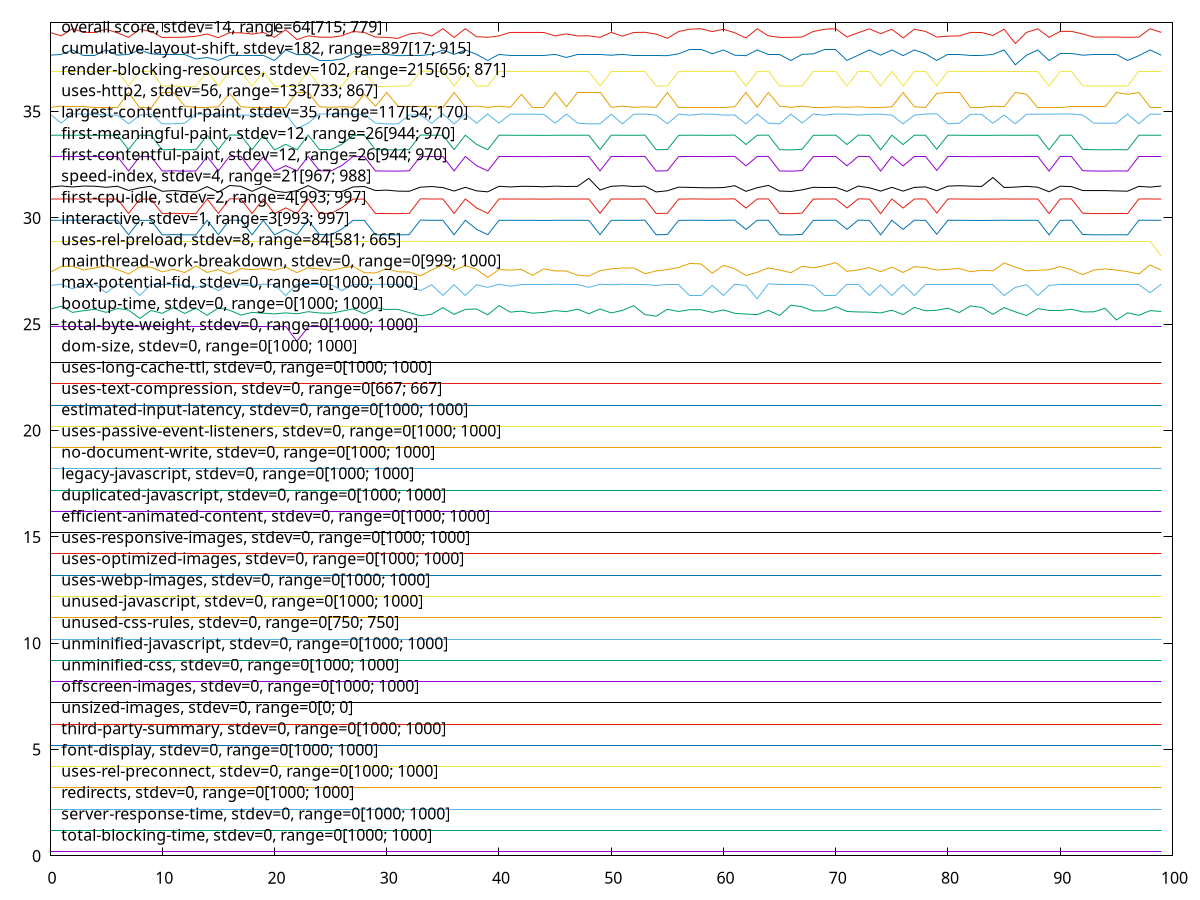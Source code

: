 $_totalBlockingTime <<EOF
0.2
0.2
0.2
0.2
0.2
0.2
0.2
0.2
0.2
0.2
0.2
0.2
0.2
0.2
0.2
0.2
0.2
0.2
0.2
0.2
0.2
0.2
0.2
0.2
0.2
0.2
0.2
0.2
0.2
0.2
0.2
0.2
0.2
0.2
0.2
0.2
0.2
0.2
0.2
0.2
0.2
0.2
0.2
0.2
0.2
0.2
0.2
0.2
0.2
0.2
0.2
0.2
0.2
0.2
0.2
0.2
0.2
0.2
0.2
0.2
0.2
0.2
0.2
0.2
0.2
0.2
0.2
0.2
0.2
0.2
0.2
0.2
0.2
0.2
0.2
0.2
0.2
0.2
0.2
0.2
0.2
0.2
0.2
0.2
0.2
0.2
0.2
0.2
0.2
0.2
0.2
0.2
0.2
0.2
0.2
0.2
0.2
0.2
0.2
0.2
EOF
$_serverResponseTime <<EOF
1.2
1.2
1.2
1.2
1.2
1.2
1.2
1.2
1.2
1.2
1.2
1.2
1.2
1.2
1.2
1.2
1.2
1.2
1.2
1.2
1.2
1.2
1.2
1.2
1.2
1.2
1.2
1.2
1.2
1.2
1.2
1.2
1.2
1.2
1.2
1.2
1.2
1.2
1.2
1.2
1.2
1.2
1.2
1.2
1.2
1.2
1.2
1.2
1.2
1.2
1.2
1.2
1.2
1.2
1.2
1.2
1.2
1.2
1.2
1.2
1.2
1.2
1.2
1.2
1.2
1.2
1.2
1.2
1.2
1.2
1.2
1.2
1.2
1.2
1.2
1.2
1.2
1.2
1.2
1.2
1.2
1.2
1.2
1.2
1.2
1.2
1.2
1.2
1.2
1.2
1.2
1.2
1.2
1.2
1.2
1.2
1.2
1.2
1.2
1.2
EOF
$_redirects <<EOF
2.2
2.2
2.2
2.2
2.2
2.2
2.2
2.2
2.2
2.2
2.2
2.2
2.2
2.2
2.2
2.2
2.2
2.2
2.2
2.2
2.2
2.2
2.2
2.2
2.2
2.2
2.2
2.2
2.2
2.2
2.2
2.2
2.2
2.2
2.2
2.2
2.2
2.2
2.2
2.2
2.2
2.2
2.2
2.2
2.2
2.2
2.2
2.2
2.2
2.2
2.2
2.2
2.2
2.2
2.2
2.2
2.2
2.2
2.2
2.2
2.2
2.2
2.2
2.2
2.2
2.2
2.2
2.2
2.2
2.2
2.2
2.2
2.2
2.2
2.2
2.2
2.2
2.2
2.2
2.2
2.2
2.2
2.2
2.2
2.2
2.2
2.2
2.2
2.2
2.2
2.2
2.2
2.2
2.2
2.2
2.2
2.2
2.2
2.2
2.2
EOF
$_usesRelPreconnect <<EOF
3.2
3.2
3.2
3.2
3.2
3.2
3.2
3.2
3.2
3.2
3.2
3.2
3.2
3.2
3.2
3.2
3.2
3.2
3.2
3.2
3.2
3.2
3.2
3.2
3.2
3.2
3.2
3.2
3.2
3.2
3.2
3.2
3.2
3.2
3.2
3.2
3.2
3.2
3.2
3.2
3.2
3.2
3.2
3.2
3.2
3.2
3.2
3.2
3.2
3.2
3.2
3.2
3.2
3.2
3.2
3.2
3.2
3.2
3.2
3.2
3.2
3.2
3.2
3.2
3.2
3.2
3.2
3.2
3.2
3.2
3.2
3.2
3.2
3.2
3.2
3.2
3.2
3.2
3.2
3.2
3.2
3.2
3.2
3.2
3.2
3.2
3.2
3.2
3.2
3.2
3.2
3.2
3.2
3.2
3.2
3.2
3.2
3.2
3.2
3.2
EOF
$_fontDisplay <<EOF
4.2
4.2
4.2
4.2
4.2
4.2
4.2
4.2
4.2
4.2
4.2
4.2
4.2
4.2
4.2
4.2
4.2
4.2
4.2
4.2
4.2
4.2
4.2
4.2
4.2
4.2
4.2
4.2
4.2
4.2
4.2
4.2
4.2
4.2
4.2
4.2
4.2
4.2
4.2
4.2
4.2
4.2
4.2
4.2
4.2
4.2
4.2
4.2
4.2
4.2
4.2
4.2
4.2
4.2
4.2
4.2
4.2
4.2
4.2
4.2
4.2
4.2
4.2
4.2
4.2
4.2
4.2
4.2
4.2
4.2
4.2
4.2
4.2
4.2
4.2
4.2
4.2
4.2
4.2
4.2
4.2
4.2
4.2
4.2
4.2
4.2
4.2
4.2
4.2
4.2
4.2
4.2
4.2
4.2
4.2
4.2
4.2
4.2
4.2
4.2
EOF
$_thirdPartySummary <<EOF
5.2
5.2
5.2
5.2
5.2
5.2
5.2
5.2
5.2
5.2
5.2
5.2
5.2
5.2
5.2
5.2
5.2
5.2
5.2
5.2
5.2
5.2
5.2
5.2
5.2
5.2
5.2
5.2
5.2
5.2
5.2
5.2
5.2
5.2
5.2
5.2
5.2
5.2
5.2
5.2
5.2
5.2
5.2
5.2
5.2
5.2
5.2
5.2
5.2
5.2
5.2
5.2
5.2
5.2
5.2
5.2
5.2
5.2
5.2
5.2
5.2
5.2
5.2
5.2
5.2
5.2
5.2
5.2
5.2
5.2
5.2
5.2
5.2
5.2
5.2
5.2
5.2
5.2
5.2
5.2
5.2
5.2
5.2
5.2
5.2
5.2
5.2
5.2
5.2
5.2
5.2
5.2
5.2
5.2
5.2
5.2
5.2
5.2
5.2
5.2
EOF
$_unsizedImages <<EOF
6.2
6.2
6.2
6.2
6.2
6.2
6.2
6.2
6.2
6.2
6.2
6.2
6.2
6.2
6.2
6.2
6.2
6.2
6.2
6.2
6.2
6.2
6.2
6.2
6.2
6.2
6.2
6.2
6.2
6.2
6.2
6.2
6.2
6.2
6.2
6.2
6.2
6.2
6.2
6.2
6.2
6.2
6.2
6.2
6.2
6.2
6.2
6.2
6.2
6.2
6.2
6.2
6.2
6.2
6.2
6.2
6.2
6.2
6.2
6.2
6.2
6.2
6.2
6.2
6.2
6.2
6.2
6.2
6.2
6.2
6.2
6.2
6.2
6.2
6.2
6.2
6.2
6.2
6.2
6.2
6.2
6.2
6.2
6.2
6.2
6.2
6.2
6.2
6.2
6.2
6.2
6.2
6.2
6.2
6.2
6.2
6.2
6.2
6.2
6.2
EOF
$_offscreenImages <<EOF
7.2
7.2
7.2
7.2
7.2
7.2
7.2
7.2
7.2
7.2
7.2
7.2
7.2
7.2
7.2
7.2
7.2
7.2
7.2
7.2
7.2
7.2
7.2
7.2
7.2
7.2
7.2
7.2
7.2
7.2
7.2
7.2
7.2
7.2
7.2
7.2
7.2
7.2
7.2
7.2
7.2
7.2
7.2
7.2
7.2
7.2
7.2
7.2
7.2
7.2
7.2
7.2
7.2
7.2
7.2
7.2
7.2
7.2
7.2
7.2
7.2
7.2
7.2
7.2
7.2
7.2
7.2
7.2
7.2
7.2
7.2
7.2
7.2
7.2
7.2
7.2
7.2
7.2
7.2
7.2
7.2
7.2
7.2
7.2
7.2
7.2
7.2
7.2
7.2
7.2
7.2
7.2
7.2
7.2
7.2
7.2
7.2
7.2
7.2
7.2
EOF
$_unminifiedCss <<EOF
8.2
8.2
8.2
8.2
8.2
8.2
8.2
8.2
8.2
8.2
8.2
8.2
8.2
8.2
8.2
8.2
8.2
8.2
8.2
8.2
8.2
8.2
8.2
8.2
8.2
8.2
8.2
8.2
8.2
8.2
8.2
8.2
8.2
8.2
8.2
8.2
8.2
8.2
8.2
8.2
8.2
8.2
8.2
8.2
8.2
8.2
8.2
8.2
8.2
8.2
8.2
8.2
8.2
8.2
8.2
8.2
8.2
8.2
8.2
8.2
8.2
8.2
8.2
8.2
8.2
8.2
8.2
8.2
8.2
8.2
8.2
8.2
8.2
8.2
8.2
8.2
8.2
8.2
8.2
8.2
8.2
8.2
8.2
8.2
8.2
8.2
8.2
8.2
8.2
8.2
8.2
8.2
8.2
8.2
8.2
8.2
8.2
8.2
8.2
8.2
EOF
$_unminifiedJavascript <<EOF
9.2
9.2
9.2
9.2
9.2
9.2
9.2
9.2
9.2
9.2
9.2
9.2
9.2
9.2
9.2
9.2
9.2
9.2
9.2
9.2
9.2
9.2
9.2
9.2
9.2
9.2
9.2
9.2
9.2
9.2
9.2
9.2
9.2
9.2
9.2
9.2
9.2
9.2
9.2
9.2
9.2
9.2
9.2
9.2
9.2
9.2
9.2
9.2
9.2
9.2
9.2
9.2
9.2
9.2
9.2
9.2
9.2
9.2
9.2
9.2
9.2
9.2
9.2
9.2
9.2
9.2
9.2
9.2
9.2
9.2
9.2
9.2
9.2
9.2
9.2
9.2
9.2
9.2
9.2
9.2
9.2
9.2
9.2
9.2
9.2
9.2
9.2
9.2
9.2
9.2
9.2
9.2
9.2
9.2
9.2
9.2
9.2
9.2
9.2
9.2
EOF
$_unusedCssRules <<EOF
10.2
10.2
10.2
10.2
10.2
10.2
10.2
10.2
10.2
10.2
10.2
10.2
10.2
10.2
10.2
10.2
10.2
10.2
10.2
10.2
10.2
10.2
10.2
10.2
10.2
10.2
10.2
10.2
10.2
10.2
10.2
10.2
10.2
10.2
10.2
10.2
10.2
10.2
10.2
10.2
10.2
10.2
10.2
10.2
10.2
10.2
10.2
10.2
10.2
10.2
10.2
10.2
10.2
10.2
10.2
10.2
10.2
10.2
10.2
10.2
10.2
10.2
10.2
10.2
10.2
10.2
10.2
10.2
10.2
10.2
10.2
10.2
10.2
10.2
10.2
10.2
10.2
10.2
10.2
10.2
10.2
10.2
10.2
10.2
10.2
10.2
10.2
10.2
10.2
10.2
10.2
10.2
10.2
10.2
10.2
10.2
10.2
10.2
10.2
10.2
EOF
$_unusedJavascript <<EOF
11.2
11.2
11.2
11.2
11.2
11.2
11.2
11.2
11.2
11.2
11.2
11.2
11.2
11.2
11.2
11.2
11.2
11.2
11.2
11.2
11.2
11.2
11.2
11.2
11.2
11.2
11.2
11.2
11.2
11.2
11.2
11.2
11.2
11.2
11.2
11.2
11.2
11.2
11.2
11.2
11.2
11.2
11.2
11.2
11.2
11.2
11.2
11.2
11.2
11.2
11.2
11.2
11.2
11.2
11.2
11.2
11.2
11.2
11.2
11.2
11.2
11.2
11.2
11.2
11.2
11.2
11.2
11.2
11.2
11.2
11.2
11.2
11.2
11.2
11.2
11.2
11.2
11.2
11.2
11.2
11.2
11.2
11.2
11.2
11.2
11.2
11.2
11.2
11.2
11.2
11.2
11.2
11.2
11.2
11.2
11.2
11.2
11.2
11.2
11.2
EOF
$_usesWebpImages <<EOF
12.2
12.2
12.2
12.2
12.2
12.2
12.2
12.2
12.2
12.2
12.2
12.2
12.2
12.2
12.2
12.2
12.2
12.2
12.2
12.2
12.2
12.2
12.2
12.2
12.2
12.2
12.2
12.2
12.2
12.2
12.2
12.2
12.2
12.2
12.2
12.2
12.2
12.2
12.2
12.2
12.2
12.2
12.2
12.2
12.2
12.2
12.2
12.2
12.2
12.2
12.2
12.2
12.2
12.2
12.2
12.2
12.2
12.2
12.2
12.2
12.2
12.2
12.2
12.2
12.2
12.2
12.2
12.2
12.2
12.2
12.2
12.2
12.2
12.2
12.2
12.2
12.2
12.2
12.2
12.2
12.2
12.2
12.2
12.2
12.2
12.2
12.2
12.2
12.2
12.2
12.2
12.2
12.2
12.2
12.2
12.2
12.2
12.2
12.2
12.2
EOF
$_usesOptimizedImages <<EOF
13.2
13.2
13.2
13.2
13.2
13.2
13.2
13.2
13.2
13.2
13.2
13.2
13.2
13.2
13.2
13.2
13.2
13.2
13.2
13.2
13.2
13.2
13.2
13.2
13.2
13.2
13.2
13.2
13.2
13.2
13.2
13.2
13.2
13.2
13.2
13.2
13.2
13.2
13.2
13.2
13.2
13.2
13.2
13.2
13.2
13.2
13.2
13.2
13.2
13.2
13.2
13.2
13.2
13.2
13.2
13.2
13.2
13.2
13.2
13.2
13.2
13.2
13.2
13.2
13.2
13.2
13.2
13.2
13.2
13.2
13.2
13.2
13.2
13.2
13.2
13.2
13.2
13.2
13.2
13.2
13.2
13.2
13.2
13.2
13.2
13.2
13.2
13.2
13.2
13.2
13.2
13.2
13.2
13.2
13.2
13.2
13.2
13.2
13.2
13.2
EOF
$_usesResponsiveImages <<EOF
14.2
14.2
14.2
14.2
14.2
14.2
14.2
14.2
14.2
14.2
14.2
14.2
14.2
14.2
14.2
14.2
14.2
14.2
14.2
14.2
14.2
14.2
14.2
14.2
14.2
14.2
14.2
14.2
14.2
14.2
14.2
14.2
14.2
14.2
14.2
14.2
14.2
14.2
14.2
14.2
14.2
14.2
14.2
14.2
14.2
14.2
14.2
14.2
14.2
14.2
14.2
14.2
14.2
14.2
14.2
14.2
14.2
14.2
14.2
14.2
14.2
14.2
14.2
14.2
14.2
14.2
14.2
14.2
14.2
14.2
14.2
14.2
14.2
14.2
14.2
14.2
14.2
14.2
14.2
14.2
14.2
14.2
14.2
14.2
14.2
14.2
14.2
14.2
14.2
14.2
14.2
14.2
14.2
14.2
14.2
14.2
14.2
14.2
14.2
14.2
EOF
$_efficientAnimatedContent <<EOF
15.2
15.2
15.2
15.2
15.2
15.2
15.2
15.2
15.2
15.2
15.2
15.2
15.2
15.2
15.2
15.2
15.2
15.2
15.2
15.2
15.2
15.2
15.2
15.2
15.2
15.2
15.2
15.2
15.2
15.2
15.2
15.2
15.2
15.2
15.2
15.2
15.2
15.2
15.2
15.2
15.2
15.2
15.2
15.2
15.2
15.2
15.2
15.2
15.2
15.2
15.2
15.2
15.2
15.2
15.2
15.2
15.2
15.2
15.2
15.2
15.2
15.2
15.2
15.2
15.2
15.2
15.2
15.2
15.2
15.2
15.2
15.2
15.2
15.2
15.2
15.2
15.2
15.2
15.2
15.2
15.2
15.2
15.2
15.2
15.2
15.2
15.2
15.2
15.2
15.2
15.2
15.2
15.2
15.2
15.2
15.2
15.2
15.2
15.2
15.2
EOF
$_duplicatedJavascript <<EOF
16.2
16.2
16.2
16.2
16.2
16.2
16.2
16.2
16.2
16.2
16.2
16.2
16.2
16.2
16.2
16.2
16.2
16.2
16.2
16.2
16.2
16.2
16.2
16.2
16.2
16.2
16.2
16.2
16.2
16.2
16.2
16.2
16.2
16.2
16.2
16.2
16.2
16.2
16.2
16.2
16.2
16.2
16.2
16.2
16.2
16.2
16.2
16.2
16.2
16.2
16.2
16.2
16.2
16.2
16.2
16.2
16.2
16.2
16.2
16.2
16.2
16.2
16.2
16.2
16.2
16.2
16.2
16.2
16.2
16.2
16.2
16.2
16.2
16.2
16.2
16.2
16.2
16.2
16.2
16.2
16.2
16.2
16.2
16.2
16.2
16.2
16.2
16.2
16.2
16.2
16.2
16.2
16.2
16.2
16.2
16.2
16.2
16.2
16.2
16.2
EOF
$_legacyJavascript <<EOF
17.2
17.2
17.2
17.2
17.2
17.2
17.2
17.2
17.2
17.2
17.2
17.2
17.2
17.2
17.2
17.2
17.2
17.2
17.2
17.2
17.2
17.2
17.2
17.2
17.2
17.2
17.2
17.2
17.2
17.2
17.2
17.2
17.2
17.2
17.2
17.2
17.2
17.2
17.2
17.2
17.2
17.2
17.2
17.2
17.2
17.2
17.2
17.2
17.2
17.2
17.2
17.2
17.2
17.2
17.2
17.2
17.2
17.2
17.2
17.2
17.2
17.2
17.2
17.2
17.2
17.2
17.2
17.2
17.2
17.2
17.2
17.2
17.2
17.2
17.2
17.2
17.2
17.2
17.2
17.2
17.2
17.2
17.2
17.2
17.2
17.2
17.2
17.2
17.2
17.2
17.2
17.2
17.2
17.2
17.2
17.2
17.2
17.2
17.2
17.2
EOF
$_noDocumentWrite <<EOF
18.2
18.2
18.2
18.2
18.2
18.2
18.2
18.2
18.2
18.2
18.2
18.2
18.2
18.2
18.2
18.2
18.2
18.2
18.2
18.2
18.2
18.2
18.2
18.2
18.2
18.2
18.2
18.2
18.2
18.2
18.2
18.2
18.2
18.2
18.2
18.2
18.2
18.2
18.2
18.2
18.2
18.2
18.2
18.2
18.2
18.2
18.2
18.2
18.2
18.2
18.2
18.2
18.2
18.2
18.2
18.2
18.2
18.2
18.2
18.2
18.2
18.2
18.2
18.2
18.2
18.2
18.2
18.2
18.2
18.2
18.2
18.2
18.2
18.2
18.2
18.2
18.2
18.2
18.2
18.2
18.2
18.2
18.2
18.2
18.2
18.2
18.2
18.2
18.2
18.2
18.2
18.2
18.2
18.2
18.2
18.2
18.2
18.2
18.2
18.2
EOF
$_usesPassiveEventListeners <<EOF
19.2
19.2
19.2
19.2
19.2
19.2
19.2
19.2
19.2
19.2
19.2
19.2
19.2
19.2
19.2
19.2
19.2
19.2
19.2
19.2
19.2
19.2
19.2
19.2
19.2
19.2
19.2
19.2
19.2
19.2
19.2
19.2
19.2
19.2
19.2
19.2
19.2
19.2
19.2
19.2
19.2
19.2
19.2
19.2
19.2
19.2
19.2
19.2
19.2
19.2
19.2
19.2
19.2
19.2
19.2
19.2
19.2
19.2
19.2
19.2
19.2
19.2
19.2
19.2
19.2
19.2
19.2
19.2
19.2
19.2
19.2
19.2
19.2
19.2
19.2
19.2
19.2
19.2
19.2
19.2
19.2
19.2
19.2
19.2
19.2
19.2
19.2
19.2
19.2
19.2
19.2
19.2
19.2
19.2
19.2
19.2
19.2
19.2
19.2
19.2
EOF
$_estimatedInputLatency <<EOF
20.2
20.2
20.2
20.2
20.2
20.2
20.2
20.2
20.2
20.2
20.2
20.2
20.2
20.2
20.2
20.2
20.2
20.2
20.2
20.2
20.2
20.2
20.2
20.2
20.2
20.2
20.2
20.2
20.2
20.2
20.2
20.2
20.2
20.2
20.2
20.2
20.2
20.2
20.2
20.2
20.2
20.2
20.2
20.2
20.2
20.2
20.2
20.2
20.2
20.2
20.2
20.2
20.2
20.2
20.2
20.2
20.2
20.2
20.2
20.2
20.2
20.2
20.2
20.2
20.2
20.2
20.2
20.2
20.2
20.2
20.2
20.2
20.2
20.2
20.2
20.2
20.2
20.2
20.2
20.2
20.2
20.2
20.2
20.2
20.2
20.2
20.2
20.2
20.2
20.2
20.2
20.2
20.2
20.2
20.2
20.2
20.2
20.2
20.2
20.2
EOF
$_usesTextCompression <<EOF
21.2
21.2
21.2
21.2
21.2
21.2
21.2
21.2
21.2
21.2
21.2
21.2
21.2
21.2
21.2
21.2
21.2
21.2
21.2
21.2
21.2
21.2
21.2
21.2
21.2
21.2
21.2
21.2
21.2
21.2
21.2
21.2
21.2
21.2
21.2
21.2
21.2
21.2
21.2
21.2
21.2
21.2
21.2
21.2
21.2
21.2
21.2
21.2
21.2
21.2
21.2
21.2
21.2
21.2
21.2
21.2
21.2
21.2
21.2
21.2
21.2
21.2
21.2
21.2
21.2
21.2
21.2
21.2
21.2
21.2
21.2
21.2
21.2
21.2
21.2
21.2
21.2
21.2
21.2
21.2
21.2
21.2
21.2
21.2
21.2
21.2
21.2
21.2
21.2
21.2
21.2
21.2
21.2
21.2
21.2
21.2
21.2
21.2
21.2
21.2
EOF
$_usesLongCacheTtl <<EOF
22.2
22.2
22.2
22.2
22.2
22.2
22.2
22.2
22.2
22.2
22.2
22.2
22.2
22.2
22.2
22.2
22.2
22.2
22.2
22.2
22.2
22.2
22.2
22.2
22.2
22.2
22.2
22.2
22.2
22.2
22.2
22.2
22.2
22.2
22.2
22.2
22.2
22.2
22.2
22.2
22.2
22.2
22.2
22.2
22.2
22.2
22.2
22.2
22.2
22.2
22.2
22.2
22.2
22.2
22.2
22.2
22.2
22.2
22.2
22.2
22.2
22.2
22.2
22.2
22.2
22.2
22.2
22.2
22.2
22.2
22.2
22.2
22.2
22.2
22.2
22.2
22.2
22.2
22.2
22.2
22.2
22.2
22.2
22.2
22.2
22.2
22.2
22.2
22.2
22.2
22.2
22.2
22.2
22.2
22.2
22.2
22.2
22.2
22.2
22.2
EOF
$_domSize <<EOF
23.2
23.2
23.2
23.2
23.2
23.2
23.2
23.2
23.2
23.2
23.2
23.2
23.2
23.2
23.2
23.2
23.2
23.2
23.2
23.2
23.2
23.2
23.2
23.2
23.2
23.2
23.2
23.2
23.2
23.2
23.2
23.2
23.2
23.2
23.2
23.2
23.2
23.2
23.2
23.2
23.2
23.2
23.2
23.2
23.2
23.2
23.2
23.2
23.2
23.2
23.2
23.2
23.2
23.2
23.2
23.2
23.2
23.2
23.2
23.2
23.2
23.2
23.2
23.2
23.2
23.2
23.2
23.2
23.2
23.2
23.2
23.2
23.2
23.2
23.2
23.2
23.2
23.2
23.2
23.2
23.2
23.2
23.2
23.2
23.2
23.2
23.2
23.2
23.2
23.2
23.2
23.2
23.2
23.2
23.2
23.2
23.2
23.2
23.2
23.2
EOF
$_totalByteWeight <<EOF
24.89899051088356
24.899346856611203
24.898812330031
24.89946561721711
24.898693537470134
24.899346856611203
24.898634149178438
24.89910930344443
24.898871734300172
24.899346856611203
24.89899051088356
24.89910930344443
24.899228080027818
24.899049915152734
24.899168691736122
24.899643766114714
24.899228080027818
24.899228080027818
24.89899051088356
24.898634149178438
24.898634149178438
24.89899051088356
24.2
24.899228080027818
24.899168691736122
24.89893113856935
24.899049915152734
24.89893113856935
24.898812330031
24.898574744909265
24.899168691736122
24.89910930344443
24.899049915152734
24.89928746831951
24.898871734300172
24.898515340640092
24.899228080027818
24.898574744909265
24.899049915152734
24.898218287339265
24.9
24.898752925761826
24.89910930344443
24.89910930344443
24.8994062449029
24.899940627685783
24.899228080027818
24.8994062449029
24.898752925761826
24.89893113856935
24.899228080027818
24.899228080027818
24.899525005508806
24.899643766114714
24.898812330031
24.898812330031
24.89893113856935
24.898634149178438
24.89893113856935
24.899821883057356
24.89899051088356
24.899168691736122
24.898871734300172
24.898812330031
24.89893113856935
24.8994062449029
24.89976251074314
24.89946561721711
24.8994062449029
24.898871734300172
24.89899051088356
24.89910930344443
24.89970313842893
24.898752925761826
24.899821883057356
24.898871734300172
24.899168691736122
24.898812330031
24.89899051088356
24.89928746831951
24.89910930344443
24.899228080027818
24.898871734300172
24.899525005508806
24.89893113856935
24.898693537470134
24.89899051088356
24.8995843938005
24.898574744909265
24.89910930344443
24.89928746831951
24.898693537470134
24.898634149178438
24.89910930344443
24.899643766114714
24.899525005508806
24.899228080027818
24.8995843938005
24.898812330031
24.898752925761826
EOF
$_bootupTime <<EOF
25.708768914891213
25.853426459144437
25.558433900837926
25.639486861225294
25.70509204416961
25.560059123027212
25.741120146926153
25.671242495168833
25.274107973780605
25.64938091167386
25.51692691967217
25.78348415742341
25.50955872548623
25.75637316450469
25.421317511785865
25.771745889108303
25.662563862629316
25.43174498958505
25.560059123027212
25.520872948075773
25.487140662093385
25.538168986209122
25.492356052634385
25.59200841808875
25.531508307308535
25.51861991198356
25.616308493411243
25.724210966174503
25.49869611589079
25.766656938936457
25.697688211154126
25.700935626936516
25.549720890210068
25.400804632605123
25.474284940390987
25.78431537325486
25.46661654893376
25.700935626936516
25.71834180032234
25.442683229566182
25.878061454945655
25.572430860972542
25.618347569747765
25.52143544994978
25.558975942079556
25.641474507772624
25.59253203419637
25.71060111697847
25.495242572443317
25.720152323295498
25.533177556834474
25.653307726099797
25.87080988284263
25.454714010970157
25.38120498082325
25.70278553574659
25.601907863664472
25.683624537384446
25.685513451696103
25.558975942079556
25.676026226234324
25.51692691967217
25.48131603069165
25.454714010970157
25.653307726099797
25.412659008846116
25.9
25.823100717022662
25.62847540669217
25.631491902580223
25.820739609349324
25.601389424343353
25.579354872789903
25.57136123827526
25.533177556834474
25.66304831124068
25.455312172803445
25.793395541302708
25.634998453504206
25.659165143816058
25.757666389162736
25.548626404851067
25.864209465962904
25.792574848082193
25.46661654893376
25.78473062196499
25.583591294265045
25.408928440409802
25.73759068431986
25.637494791518883
25.637494791518883
25.706932557288262
25.580415726644745
25.585702528666516
25.750743384529688
25.2
25.540379558565505
25.421317511785865
25.641970718606387
25.602426014212465
EOF
$_maxPotentialFid <<EOF
26.82741018668406
26.882383424806374
26.66781663785978
26.858709788057325
26.882383424806374
26.481177761792384
26.882383424806374
26.882383424806374
26.35431112455065
26.882383424806374
26.858709788057325
26.858709788057325
26.82741018668406
26.734263096401424
26.858709788057325
26.584505479828884
26.882383424806374
26.858709788057325
26.82741018668406
26.882383424806374
26.858709788057325
26.35431112455065
26.882383424806374
26.882383424806374
26.858709788057325
26.858709788057325
26.584505479828884
26.858709788057325
26.858709788057325
26.858709788057325
26.882383424806374
26.858709788057325
26.82741018668406
26.584505479828884
26.858709788057325
26.35431112455065
26.858709788057325
26.35431112455065
26.858709788057325
26.734263096401424
26.882383424806374
26.786641390840003
26.858709788057325
26.858709788057325
26.858709788057325
26.882383424806374
26.858709788057325
26.858709788057325
26.734263096401424
26.882383424806374
26.858709788057325
26.882383424806374
26.858709788057325
26.858709788057325
26.82741018668406
26.858709788057325
26.858709788057325
26.35431112455065
26.35431112455065
26.82741018668406
26.35431112455065
26.882383424806374
26.82741018668406
26.2
26.9
26.858709788057325
26.858709788057325
26.858709788057325
26.82741018668406
26.35431112455065
26.35431112455065
26.858709788057325
26.858709788057325
26.35431112455065
26.858709788057325
26.35431112455065
26.858709788057325
26.35431112455065
26.858709788057325
26.858709788057325
26.882383424806374
26.882383424806374
26.882383424806374
26.858709788057325
26.858709788057325
26.35431112455065
26.734263096401424
26.858709788057325
26.35431112455065
26.82741018668406
26.858709788057325
26.858709788057325
26.858709788057325
26.858709788057325
26.858709788057325
26.858709788057325
26.858709788057325
26.858709788057325
26.481177761792384
26.882383424806374
EOF
$_mainthreadWorkBreakdown <<EOF
27.44491396120914
27.712376886443387
27.72927200164054
27.556499271693962
27.649460907632168
27.74894613930466
27.578187661461836
27.36732152071944
27.69125760879719
27.68706858025648
27.46288439375136
27.582862996187142
27.431193641496886
27.73794794633636
27.439561566249896
27.573973194881724
27.366054788724774
27.615739415423107
27.569229891962383
27.62283156809566
27.53985337730253
27.689382746961197
27.427012832810252
27.65591875064715
27.599458315648267
27.531587395699777
27.647208311952472
27.73033992118932
27.42729732507926
27.4153443450473
27.61481455555227
27.466690388181078
27.45783444265075
27.281396792021752
27.554490020105472
27.80251482359935
27.529124593076205
27.770869129710587
27.578187661461836
27.2
27.57356937803508
27.545524288386545
27.578480349461444
27.298547287894007
27.60549356236484
27.506378850543143
27.505492276063762
27.307583935307015
27.26506224765477
27.52071868327701
27.60431026741105
27.64727768338089
27.64949553111921
27.37624496806627
27.50661004083577
27.569708655850143
27.668972326573932
27.859251117958145
27.837532875145506
27.397759243046803
27.768590289900725
27.61527706842714
27.290567850891748
27.440528804180484
27.648768235385383
27.54851935452118
27.42652500967713
27.724795267615754
27.653781376741385
27.756713343117138
27.9
27.48873814412777
27.55430382914088
27.664499762653012
27.477578624606775
27.68592661242665
27.435363107671737
27.70763588948395
27.668426937829956
27.5491175884158
27.58646786345962
27.62643349792424
27.4684711066335
27.541884049564725
27.511955533780306
27.880938007443472
27.6888465288418
27.510111864129644
27.541470634850374
27.564543802564817
27.712508304896247
27.562990501577474
27.33199537449223
27.54795827440518
27.603413116286674
27.549042823377658
27.473485204020367
27.36423741594558
27.786256913394904
27.545711670389217
EOF
$_usesRelPreload <<EOF
28.890789473684208
28.895394736842103
28.895394736842103
28.895394736842103
28.890789473684208
28.895394736842103
28.895394736842103
28.895394736842103
28.890789473684208
28.890789473684208
28.890789473684208
28.895394736842103
28.890789473684208
28.890789473684208
28.890789473684208
28.895394736842103
28.9
28.895394736842103
28.895394736842103
28.890789473684208
28.890789473684208
28.895394736842103
28.890789473684208
28.895394736842103
28.895394736842103
28.890789473684208
28.895394736842103
28.890789473684208
28.890789473684208
28.895394736842103
28.890789473684208
28.890789473684208
28.895394736842103
28.9
28.890789473684208
28.895394736842103
28.895394736842103
28.895394736842103
28.890789473684208
28.895394736842103
28.895394736842103
28.890789473684208
28.890789473684208
28.890789473684208
28.890789473684208
28.890789473684208
28.895394736842103
28.890789473684208
28.895394736842103
28.895394736842103
28.895394736842103
28.895394736842103
28.890789473684208
28.895394736842103
28.895394736842103
28.895394736842103
28.890789473684208
28.895394736842103
28.895394736842103
28.890789473684208
28.895394736842103
28.895394736842103
28.890789473684208
28.895394736842103
28.895394736842103
28.895394736842103
28.890789473684208
28.9
28.890789473684208
28.895394736842103
28.895394736842103
28.890789473684208
28.895394736842103
28.890789473684208
28.890789473684208
28.895394736842103
28.890789473684208
28.895394736842103
28.890789473684208
28.9
28.895394736842103
28.890789473684208
28.890789473684208
28.890789473684208
28.890789473684208
28.895394736842103
28.890789473684208
28.895394736842103
28.890789473684208
28.890789473684208
28.895394736842103
28.895394736842103
28.895394736842103
28.890789473684208
28.890789473684208
28.895394736842103
28.890789473684208
28.895394736842103
28.895394736842103
28.2
EOF
$_interactive <<EOF
29.88694075682469
29.892634704504644
29.891798097819784
29.893291970230067
29.885783145819822
29.891494154708322
29.888963383831484
29.211554867466496
29.887569995181355
29.887110216000128
29.206065150265626
29.217419035147174
29.203991672423573
29.20566746633522
29.887443996435195
29.2146175365666
29.899140306609002
29.89268949374557
29.209264899729867
29.88580475734389
29.20150428808565
29.468690046302203
29.207049167868433
29.89423463821278
29.22234472793223
29.20492336021433
29.475708369387178
29.887684504477093
29.88503058240195
29.208333581080545
29.20667583000633
29.201224160064616
29.21607008828527
29.9
29.88881418773384
29.891430154511262
29.210453322125755
29.89245753134748
29.465880993250963
29.209541668635747
29.890841153988127
29.888803186192437
29.886953157276658
29.888218091420555
29.88414479570569
29.88865648706372
29.890219067665537
29.888696373082595
29.889370519784148
29.215654443227066
29.889571160991146
29.890031608450517
29.886641720343263
29.89487942619505
29.20783573313699
29.220574600413745
29.88465270198567
29.89176839330702
29.889946679095722
29.884077085635106
29.890291844255646
29.89719027296157
29.459561396523036
29.89080021244719
29.89318382601702
29.210365438947342
29.2
29.22741172835895
29.88616380641938
29.890000247264172
29.892372586297412
29.462683779032606
29.895654877722592
29.885653006733918
29.203246565515943
29.891873725959115
29.459063842152286
29.892213636784682
29.889318291294302
29.232847439100677
29.89362682097152
29.8883735702508
29.885170006820683
29.883888209642457
29.88584797895562
29.892346781617416
29.88692307442567
29.889900434108174
29.888428142467056
29.205644606376747
29.88990592867763
29.892816866714014
29.222934169410298
29.20697079132608
29.203502035652612
29.21102113120808
29.20502022320266
29.890834521118556
29.891172053610934
29.88761199113755
EOF
$_firstCpuIdle <<EOF
30.887377667030975
30.89288379228044
30.892075040266203
30.89351911190511
30.88625773912458
30.89178119482019
30.889334045950406
30.21185967687617
30.887986351105024
30.887541595690013
30.206226163514376
30.217875402231705
30.204097893208992
30.205817991011536
30.88786447215868
30.215001764111904
30.89916973949943
30.892936754212712
30.20950995110123
30.886278648689554
30.2015444322085
30.47349994090296
30.207236092123033
30.894430208001825
30.222926757148734
30.205054233740768
30.48057496370562
30.888097114531615
30.88552958281797
30.2085542370732
30.206852930563596
30.20125683901346
30.216491779975183
30.9
30.889189754238725
30.89171931935378
30.210729426271715
30.89271252551247
30.470667128832584
30.20979395955937
30.891149848493722
30.88917911422918
30.887389662901395
30.888613224710046
30.884672432499553
30.88903723445127
30.890548340994478
30.889075810406982
30.889727784142348
30.216065427908376
30.889921815049657
30.890367073356106
30.887088381135648
30.89505333534698
30.2080433264612
30.22111164378647
30.885163930888297
30.89204632312165
30.890284947658337
30.88460690734709
30.8906187126496
30.897286115853003
30.464291866342425
30.891110262824107
30.893414582413047
30.21063924972708
30.2
30.22812145469784
30.88662602694934
30.89033674756046
30.89263041084162
30.467442134631437
30.89580266638951
30.886131825811916
30.20333303237418
30.892148154044154
30.463789799493217
30.892476755076697
30.889677275528225
30.2336923771076
30.893842760796733
30.888763604305858
30.88566449081697
30.884424123094377
30.886320466252922
30.892605465794656
30.887360561510505
30.890240228908585
30.888816385993064
30.205794527847164
30.890245542153217
30.893059877610813
30.223531135523356
30.207155653954427
30.203595279236453
30.211312041250416
30.205153656707704
30.891143435301025
30.89146978181041
30.88802697346705
EOF
$_speedIndex <<EOF
31.45224812137365
31.503929836629073
31.456344848971593
31.500498786674367
31.4915274141742
31.441137033923805
31.491133092301087
31.291807957051336
31.41280383571797
31.491669425485387
31.252971024708103
31.287863924277183
31.243067643323002
31.228255518040456
31.47295115350398
31.212380529307897
31.52718150784551
31.486192016528026
31.25334461580358
31.48344841893318
31.258406294413973
31.2
31.281871722633763
31.521143283186465
31.26827913733901
31.25481521029706
31.239136642043622
31.45811101592388
31.47739625750732
31.28714334877929
31.309515237976818
31.260101179660545
31.254157626762574
31.446569489469645
31.47742435821886
31.42687690559067
31.2655913014227
31.440270502391602
31.27352822615698
31.227866561647733
31.49022291110097
31.45672040563233
31.48690771507503
31.483161380771016
31.466882424466434
31.49520794913233
31.478718178538582
31.487239420080076
31.862455811996224
31.31278706047227
31.4881251997459
31.516384971064337
31.47991052132726
31.495134984343128
31.223857529994344
31.277395096453755
31.447540517885475
31.4374969427038
31.42105329960902
31.41817930600079
31.429224834774836
31.516630389707018
31.251245219927164
31.420523610294097
31.530343936993702
31.266674173007956
31.244936479111896
31.31831863148432
31.44037716676729
31.431840549919894
31.43664468469776
31.247443187377907
31.499907487398144
31.41741893017689
31.261582253414804
31.439145994924726
31.26219840685101
31.435863808892954
31.460005366180816
31.282083124799435
31.495822554412452
31.515754341045593
31.496017891685625
31.479925001152385
31.9
31.43227416825577
31.44878005387064
31.48568276772207
31.444896483952927
31.230449518874774
31.492467708443844
31.473179590683937
31.288219697299464
31.286887909469314
31.28633961817505
31.270335807783265
31.25906758527865
31.485597587322438
31.45069443878808
31.49867155323798
EOF
$_firstContentfulPaint <<EOF
32.88615726256412
32.89218845827957
32.891301878380155
32.89288508668555
32.88493190865217
32.89097981578747
32.88829891832822
32.21095995660937
32.88682343995636
32.88633666167157
32.20575072813706
32.21652882311693
32.203784206439764
32.205373514837945
32.88669003797385
32.21386784176153
32.89908763580531
32.89224652533507
32.20878651660625
32.884954782336024
32.20142586168801
32.45955120065817
32.20668418175336
32.893884366588445
32.221209931488254
32.204667766239616
32.466469231808595
32.88694468025949
32.88413545408511
32.20790278364123
32.20633001319826
32.20116031608484
32.215247409150244
32.900000000000006
32.888140913306096
32.89091200268299
32.20991437984199
32.89200068985505
32.45678437147316
32.20904916567884
32.89028795151148
32.888129262387764
32.88617039018536
32.88750966794347
32.88319815619844
32.887973906593814
32.88962892384961
32.88801614583161
32.8887301161155
32.21485262040923
32.888942627907
32.889430348493235
32.885840700050835
32.894567983877145
32.207430419296486
32.219527335310474
32.88373557896448
32.89127040219519
32.88934038531338
32.883126515243525
32.88970601798237
32.8970187024097
32.450564103849025
32.89024457627067
32.89277045969769
32.20983096871078
32.2
32.226028634788264
32.88533481477749
32.88939712833216
32.89191066725576
32.45363666034214
32.895390248051434
32.884794171202444
32.2030776700806
32.89138201805139
32.45007462433733
32.891742220642485
32.888674798987914
32.23120171616477
32.893240025704394
32.8876743075475
32.88428300121292
32.88292667912082
32.88500052847292
32.8918833204106
32.886138543314516
32.88929139998072
32.8877320963322
32.205351832209004
32.88929722011934
32.89238152091606
32.2217703163054
32.20660982801621
32.20331990769494
32.210453319377855
32.204759632037074
32.89028092433872
32.8906385336692
32.88686790417508
EOF
$_firstMeaningfulPaint <<EOF
33.88615726256412
33.89218845827957
33.891301878380155
33.89288508668555
33.88493190865217
33.89097981578747
33.88829891832822
33.21095995660937
33.88682343995636
33.88633666167157
33.20575072813706
33.21652882311693
33.203784206439764
33.205373514837945
33.88669003797385
33.21386784176153
33.89908763580531
33.89224652533507
33.20878651660625
33.884954782336024
33.20142586168801
33.45955120065817
33.20668418175336
33.893884366588445
33.221209931488254
33.204667766239616
33.466469231808595
33.88694468025949
33.88413545408511
33.20790278364123
33.20633001319826
33.20116031608484
33.215247409150244
33.900000000000006
33.888140913306096
33.89091200268299
33.20991437984199
33.89200068985505
33.45678437147316
33.20904916567884
33.89028795151148
33.888129262387764
33.88617039018536
33.88750966794347
33.88319815619844
33.887973906593814
33.88962892384961
33.88801614583161
33.8887301161155
33.21485262040923
33.888942627907
33.889430348493235
33.885840700050835
33.894567983877145
33.207430419296486
33.219527335310474
33.88373557896448
33.89127040219519
33.88934038531338
33.883126515243525
33.88970601798237
33.8970187024097
33.450564103849025
33.89024457627067
33.89277045969769
33.20983096871078
33.2
33.226028634788264
33.88533481477749
33.88939712833216
33.89191066725576
33.45363666034214
33.895390248051434
33.884794171202444
33.2030776700806
33.89138201805139
33.45007462433733
33.891742220642485
33.888674798987914
33.23120171616477
33.893240025704394
33.8876743075475
33.88428300121292
33.88292667912082
33.88500052847292
33.8918833204106
33.886138543314516
33.88929139998072
33.8877320963322
33.205351832209004
33.88929722011934
33.89238152091606
33.2217703163054
33.20660982801621
33.20331990769494
33.210453319377855
33.204759632037074
33.89028092433872
33.8906385336692
33.88686790417508
EOF
$_largestContentfulPaint <<EOF
34.876311360895
34.459114037132615
34.88817414422042
34.88476041291749
34.87477671648754
34.83471892928321
34.83221198241501
34.42565044304149
34.83011089176188
34.881870465859414
34.423589749983556
34.42786669484193
34.45533888185881
34.8834539804863
34.882016113797405
34.835888478882524
34.84401617660331
34.835646907699285
34.83281003332667
34.87481874477125
34.88095970361918
34.88110670620754
34.2
34.460032314530395
34.89355083443686
34.88300689635272
34.891481794503036
34.88232159352986
34.87377307766436
34.45699051430027
34.42381942755779
34.42276270681668
34.83673308030075
34.845460033762336
34.456124123189824
34.88714456992953
34.425238241774984
34.888132229334936
34.45623032637405
34.88578396524354
34.45760973640544
34.878807958437314
34.87632627136083
34.878009818037015
34.8726187946721
34.45600495863439
34.88808934044533
34.455528834607634
34.42413583991589
34.42720278475429
34.879791295513215
34.42463951398489
34.875898201805505
34.88690300484613
34.83199180843071
34.42985383224572
34.878639757289264
34.83444355268475
34.88505477997926
34.87794435843677
34.83369174865251
34.84117130046087
34.42233674299038
34.88610045565012
34.45954723251347
34.425202169139865
34.88006234112745
34.46369524021986
34.88046540719904
34.8330456016123
34.88801350297736
34.88163293441117
34.83996920032449
34.87460644132489
34.87694481922974
34.83562899274162
34.42233520999244
34.83628194568901
34.884295274533365
34.900000000000006
34.427460008813
34.45489246890255
34.8739303809727
34.87223998708195
34.45382418181283
34.83511940355199
34.423473204678224
34.880252391782435
34.87826059082768
34.88344016273194
34.88499546804518
34.88916967957481
34.84071486882251
34.45647363733891
34.45515078103759
34.4571091986016
34.88306567239835
34.42600885576172
34.881922175372246
34.877233465263885
EOF
$_usesHttp2 <<EOF
35.2
35.25833333333334
35.22916666666667
35.22916666666667
35.2
35.2
35.2
35.900000000000006
35.2
35.2
35.900000000000006
35.900000000000006
35.25833333333334
35.2
35.2
35.22916666666667
35.85625
35.22916666666667
35.2
35.2
35.2
35.2
35.900000000000006
35.900000000000006
35.22916666666667
35.2
35.22916666666667
35.2
35.8125
35.25833333333334
35.900000000000006
35.25833333333334
35.22916666666667
35.22916666666667
35.25833333333334
35.2
35.900000000000006
35.22916666666667
35.25833333333334
35.2
35.25833333333334
35.2
35.8125
35.2
35.2
35.900000000000006
35.22916666666667
35.900000000000006
35.900000000000006
35.900000000000006
35.2
35.25833333333334
35.2
35.22916666666667
35.2
35.900000000000006
35.2
35.2
35.2
35.2
35.2
35.22916666666667
35.900000000000006
35.2
35.900000000000006
35.25833333333334
35.2
35.25833333333334
35.2
35.2
35.22916666666667
35.2
35.22916666666667
35.2
35.2
35.22916666666667
35.900000000000006
35.22916666666667
35.2
35.85625
35.900000000000006
35.900000000000006
35.2
35.2
35.25833333333334
35.22916666666667
35.900000000000006
35.8125
35.2
35.2
35.2
35.22916666666667
35.22916666666667
35.25833333333334
35.25833333333334
35.900000000000006
35.8125
35.900000000000006
35.2
35.2
EOF
$_renderBlockingResources <<EOF
36.88645161290323
36.89187096774194
36.89187096774194
36.89187096774194
36.883741935483876
36.89187096774194
36.89187096774194
36.20541935483871
36.88916129032258
36.88916129032258
36.20541935483871
36.20903225806452
36.2018064516129
36.2018064516129
36.88645161290323
36.20722580645162
36.897290322580645
36.89187096774194
36.20541935483871
36.883741935483876
36.2
36.20361290322581
36.20361290322581
36.89458064516129
36.20903225806452
36.2018064516129
36.20903225806452
36.88645161290323
36.883741935483876
36.20361290322581
36.20361290322581
36.2
36.210838709677425
36.900000000000006
36.88916129032258
36.89187096774194
36.20541935483871
36.89187096774194
36.2018064516129
36.20541935483871
36.89187096774194
36.88645161290323
36.88645161290323
36.88916129032258
36.883741935483876
36.88645161290323
36.897290322580645
36.89187096774194
36.88916129032258
36.20722580645162
36.88916129032258
36.88916129032258
36.88645161290323
36.89187096774194
36.20361290322581
36.20903225806452
36.883741935483876
36.89187096774194
36.88916129032258
36.883741935483876
36.89187096774194
36.89458064516129
36.2018064516129
36.88916129032258
36.89187096774194
36.20541935483871
36.2
36.212645161290325
36.88645161290323
36.89187096774194
36.88916129032258
36.2018064516129
36.89458064516129
36.88645161290323
36.2018064516129
36.89458064516129
36.2018064516129
36.89458064516129
36.88916129032258
36.21625806451613
36.89187096774194
36.88916129032258
36.883741935483876
36.88645161290323
36.883741935483876
36.89187096774194
36.88916129032258
36.88916129032258
36.88645161290323
36.2018064516129
36.88916129032258
36.89187096774194
36.214451612903225
36.20361290322581
36.2018064516129
36.20722580645162
36.2018064516129
36.88916129032258
36.88916129032258
36.88645161290323
EOF
$_cumulativeLayoutShift <<EOF
37.65280722675305
37.691867143342364
37.900000000000006
37.65280722675305
37.65280722675305
37.900000000000006
37.65280722675305
37.691867143342364
37.900000000000006
37.716310443936486
37.691867143342364
37.691867143342364
37.691867143342364
37.47431721983731
37.54578237880483
37.410150936565806
37.65280722675305
37.65280722675305
37.65280722675305
37.65280722675305
37.40428913658038
37.900000000000006
37.691867143342364
37.691867143342364
37.40428913658038
37.40428913658038
37.47431721983731
37.716310443936486
37.65280722675305
37.691867143342364
37.691867143342364
37.63033922140576
37.65280722675305
37.65280722675305
37.691867143342364
37.900000000000006
37.691867143342364
37.900000000000006
37.691867143342364
37.40428913658038
37.691867143342364
37.65280722675305
37.65280722675305
37.65280722675305
37.65280722675305
37.691867143342364
37.54578237880483
37.691867143342364
37.691867143342364
37.691867143342364
37.65280722675305
37.691867143342364
37.65280722675305
37.65280722675305
37.65280722675305
37.63033922140576
37.716310443936486
37.900000000000006
37.900000000000006
37.716310443936486
37.900000000000006
37.65280722675305
37.63033922140576
37.900000000000006
37.691867143342364
37.691867143342364
37.40428913658038
37.691867143342364
37.716310443936486
37.900000000000006
37.900000000000006
37.40428913658038
37.65280722675305
37.900000000000006
37.65280722675305
37.900000000000006
37.63033922140576
37.900000000000006
37.716310443936486
37.40428913658038
37.691867143342364
37.691867143342364
37.65280722675305
37.65280722675305
37.691867143342364
37.900000000000006
37.2
37.65280722675305
37.900000000000006
37.40428913658038
37.716310443936486
37.716310443936486
37.65280722675305
37.691867143342364
37.691867143342364
37.691867143342364
37.40428913658038
37.63033922140576
37.900000000000006
37.65280722675305
EOF
$_overallScore <<EOF
38.72160948364958
38.56247868766537
38.900000000000006
38.7282957080893
38.72278162689403
38.87496066307362
38.70367026938248
38.490461801335464
38.87118092262351
38.77040658780256
38.48724090844459
38.49165245979782
38.50102462425113
38.54293382991358
38.65059678976268
38.47637106620444
38.71154723113935
38.70525036654893
38.645952052448756
38.722400876393486
38.4941742634858
38.85478487003351
38.387258447853014
38.563865150789645
38.501732097624895
38.49514669041048
38.56492919207961
38.768985192585085
38.721570269445614
38.50424556702767
38.490193920042806
38.44398061362424
38.6482147118445
38.708259287644644
38.55953153304723
38.89804238641235
38.48890076780496
38.899229572298836
38.52020313327563
38.495367861422835
38.56098663078487
38.72309797440423
38.723339053053216
38.72400748843684
38.720460737695795
38.560349672851174
38.653838235657076
38.55974054086635
38.56418125425604
38.492474743281065
38.72515942263181
38.54726407350911
38.72277487385041
38.72911532334261
38.64402302431918
38.44931395532192
38.7665722440015
38.87467445367105
38.89669844309451
38.76475680161379
38.87381663613654
38.7095921488539
38.46036386395086
38.89720778669149
38.56402687274701
38.488932490689145
38.493000285083305
38.51007654009173
38.76715297515986
38.87363245952729
38.89898947366601
38.51114274328211
38.70810579712565
38.89146865144175
38.66600272004853
38.87530195916305
38.460874007234956
38.875459577747286
38.77009193577321
38.506027922880996
38.54777989647017
38.56084527085977
38.72257676647803
38.720918438446965
38.57926947473729
38.87476311805208
38.2
38.72527091102389
38.89469067402859
38.494179604205776
38.77206451826738
38.77320909500393
38.65216006164067
38.503909880011456
38.503057289194416
38.50363879581678
38.49539090981346
38.50348818781332
38.89683687429508
38.724382343127964
EOF
set key outside below
set terminal pngcairo
set output "report_00005_2020-11-02T22-26-11.212Z/./exp-pages+cached+noexternal+noimg//jitter_comparison.png"
unset label
set label "total-blocking-time, stdev=0, range=0[1000; 1000]" at 1,1 left front
set label "server-response-time, stdev=0, range=0[1000; 1000]" at 1,2 left front
set label "redirects, stdev=0, range=0[1000; 1000]" at 1,3 left front
set label "uses-rel-preconnect, stdev=0, range=0[1000; 1000]" at 1,4 left front
set label "font-display, stdev=0, range=0[1000; 1000]" at 1,5 left front
set label "third-party-summary, stdev=0, range=0[1000; 1000]" at 1,6 left front
set label "unsized-images, stdev=0, range=0[0; 0]" at 1,7 left front
set label "offscreen-images, stdev=0, range=0[1000; 1000]" at 1,8 left front
set label "unminified-css, stdev=0, range=0[1000; 1000]" at 1,9 left front
set label "unminified-javascript, stdev=0, range=0[1000; 1000]" at 1,10 left front
set label "unused-css-rules, stdev=0, range=0[750; 750]" at 1,11 left front
set label "unused-javascript, stdev=0, range=0[1000; 1000]" at 1,12 left front
set label "uses-webp-images, stdev=0, range=0[1000; 1000]" at 1,13 left front
set label "uses-optimized-images, stdev=0, range=0[1000; 1000]" at 1,14 left front
set label "uses-responsive-images, stdev=0, range=0[1000; 1000]" at 1,15 left front
set label "efficient-animated-content, stdev=0, range=0[1000; 1000]" at 1,16 left front
set label "duplicated-javascript, stdev=0, range=0[1000; 1000]" at 1,17 left front
set label "legacy-javascript, stdev=0, range=0[1000; 1000]" at 1,18 left front
set label "no-document-write, stdev=0, range=0[1000; 1000]" at 1,19 left front
set label "uses-passive-event-listeners, stdev=0, range=0[1000; 1000]" at 1,20 left front
set label "estimated-input-latency, stdev=0, range=0[1000; 1000]" at 1,21 left front
set label "uses-text-compression, stdev=0, range=0[667; 667]" at 1,22 left front
set label "uses-long-cache-ttl, stdev=0, range=0[1000; 1000]" at 1,23 left front
set label "dom-size, stdev=0, range=0[1000; 1000]" at 1,24 left front
set label "total-byte-weight, stdev=0, range=0[1000; 1000]" at 1,25 left front
set label "bootup-time, stdev=0, range=0[1000; 1000]" at 1,26 left front
set label "max-potential-fid, stdev=0, range=0[1000; 1000]" at 1,27 left front
set label "mainthread-work-breakdown, stdev=0, range=0[999; 1000]" at 1,28 left front
set label "uses-rel-preload, stdev=8, range=84[581; 665]" at 1,29 left front
set label "interactive, stdev=1, range=3[993; 997]" at 1,30 left front
set label "first-cpu-idle, stdev=2, range=4[993; 997]" at 1,31 left front
set label "speed-index, stdev=4, range=21[967; 988]" at 1,32 left front
set label "first-contentful-paint, stdev=12, range=26[944; 970]" at 1,33 left front
set label "first-meaningful-paint, stdev=12, range=26[944; 970]" at 1,34 left front
set label "largest-contentful-paint, stdev=35, range=117[54; 170]" at 1,35 left front
set label "uses-http2, stdev=56, range=133[733; 867]" at 1,36 left front
set label "render-blocking-resources, stdev=102, range=215[656; 871]" at 1,37 left front
set label "cumulative-layout-shift, stdev=182, range=897[17; 915]" at 1,38 left front
set label "overall score, stdev=14, range=64[715; 779]" at 1,39 left front
set yrange [0:39+0.2]
set terminal pngcairo size 640, 4680
unset key
plot $_totalBlockingTime title "total-blocking-time" with line ,$_serverResponseTime title "server-response-time" with line ,$_redirects title "redirects" with line ,$_usesRelPreconnect title "uses-rel-preconnect" with line ,$_fontDisplay title "font-display" with line ,$_thirdPartySummary title "third-party-summary" with line ,$_unsizedImages title "unsized-images" with line ,$_offscreenImages title "offscreen-images" with line ,$_unminifiedCss title "unminified-css" with line ,$_unminifiedJavascript title "unminified-javascript" with line ,$_unusedCssRules title "unused-css-rules" with line ,$_unusedJavascript title "unused-javascript" with line ,$_usesWebpImages title "uses-webp-images" with line ,$_usesOptimizedImages title "uses-optimized-images" with line ,$_usesResponsiveImages title "uses-responsive-images" with line ,$_efficientAnimatedContent title "efficient-animated-content" with line ,$_duplicatedJavascript title "duplicated-javascript" with line ,$_legacyJavascript title "legacy-javascript" with line ,$_noDocumentWrite title "no-document-write" with line ,$_usesPassiveEventListeners title "uses-passive-event-listeners" with line ,$_estimatedInputLatency title "estimated-input-latency" with line ,$_usesTextCompression title "uses-text-compression" with line ,$_usesLongCacheTtl title "uses-long-cache-ttl" with line ,$_domSize title "dom-size" with line ,$_totalByteWeight title "total-byte-weight" with line ,$_bootupTime title "bootup-time" with line ,$_maxPotentialFid title "max-potential-fid" with line ,$_mainthreadWorkBreakdown title "mainthread-work-breakdown" with line ,$_usesRelPreload title "uses-rel-preload" with line ,$_interactive title "interactive" with line ,$_firstCpuIdle title "first-cpu-idle" with line ,$_speedIndex title "speed-index" with line ,$_firstContentfulPaint title "first-contentful-paint" with line ,$_firstMeaningfulPaint title "first-meaningful-paint" with line ,$_largestContentfulPaint title "largest-contentful-paint" with line ,$_usesHttp2 title "uses-http2" with line ,$_renderBlockingResources title "render-blocking-resources" with line ,$_cumulativeLayoutShift title "cumulative-layout-shift" with line ,$_overallScore title "overall score" with line ,